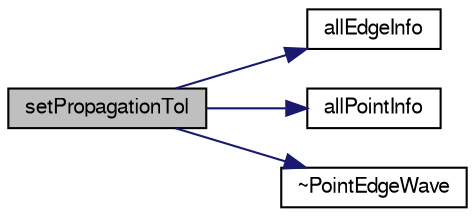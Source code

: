 digraph "setPropagationTol"
{
  bgcolor="transparent";
  edge [fontname="FreeSans",fontsize="10",labelfontname="FreeSans",labelfontsize="10"];
  node [fontname="FreeSans",fontsize="10",shape=record];
  rankdir="LR";
  Node75 [label="setPropagationTol",height=0.2,width=0.4,color="black", fillcolor="grey75", style="filled", fontcolor="black"];
  Node75 -> Node76 [color="midnightblue",fontsize="10",style="solid",fontname="FreeSans"];
  Node76 [label="allEdgeInfo",height=0.2,width=0.4,color="black",URL="$a24858.html#a03238c122f338a664877f2a862b8c690",tooltip="Access allEdgeInfo. "];
  Node75 -> Node77 [color="midnightblue",fontsize="10",style="solid",fontname="FreeSans"];
  Node77 [label="allPointInfo",height=0.2,width=0.4,color="black",URL="$a24858.html#af10cda7ab79165eb5a6db47d3b7547fd",tooltip="Access allPointInfo. "];
  Node75 -> Node78 [color="midnightblue",fontsize="10",style="solid",fontname="FreeSans"];
  Node78 [label="~PointEdgeWave",height=0.2,width=0.4,color="black",URL="$a24858.html#afd5b07ecb606927d9570d51f0d64aa25",tooltip="Destructor. "];
}
